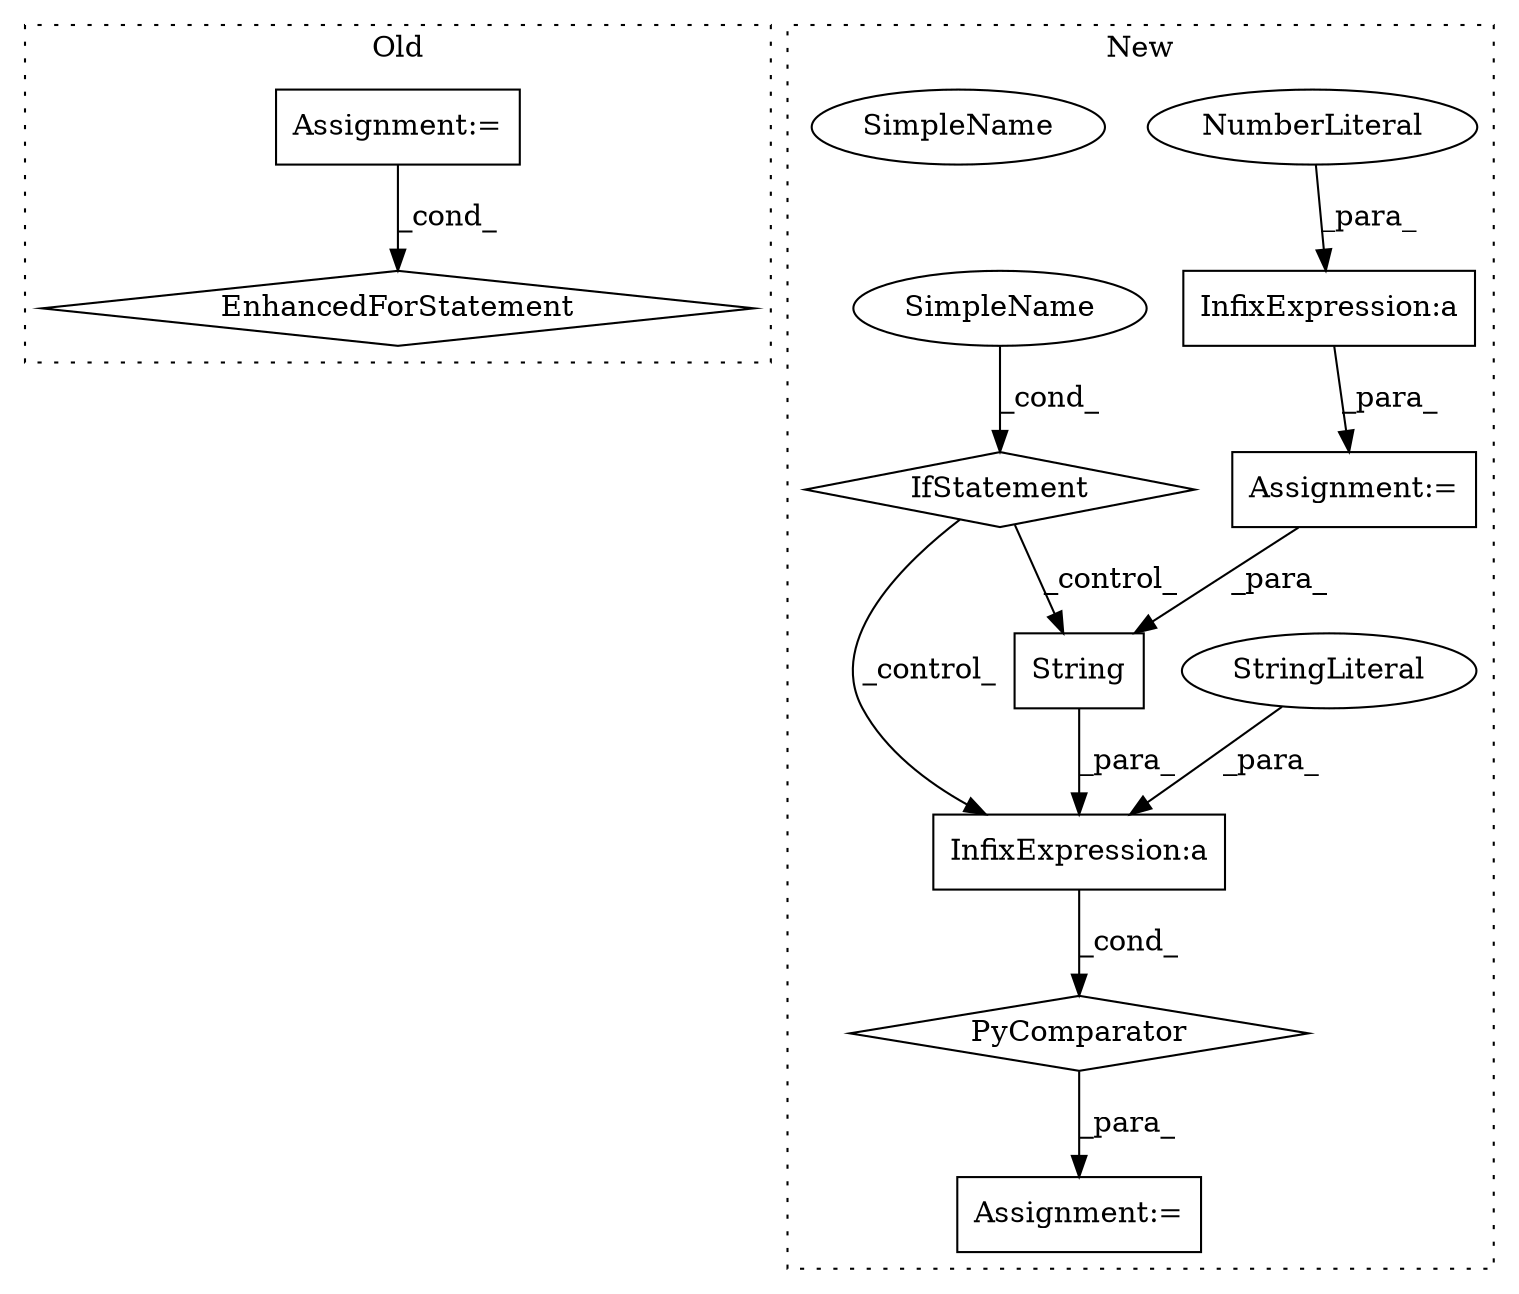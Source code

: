 digraph G {
subgraph cluster0 {
1 [label="EnhancedForStatement" a="70" s="1743,1829" l="53,2" shape="diamond"];
3 [label="Assignment:=" a="7" s="1743,1829" l="53,2" shape="box"];
label = "Old";
style="dotted";
}
subgraph cluster1 {
2 [label="String" a="32" s="1576,1584" l="7,1" shape="box"];
4 [label="Assignment:=" a="7" s="1552" l="12" shape="box"];
5 [label="Assignment:=" a="7" s="1665" l="43" shape="box"];
6 [label="InfixExpression:a" a="27" s="1596" l="3" shape="box"];
7 [label="StringLiteral" a="45" s="1599" l="7" shape="ellipse"];
8 [label="IfStatement" a="25" s="1665" l="43" shape="diamond"];
9 [label="InfixExpression:a" a="27" s="1694" l="3" shape="box"];
10 [label="NumberLiteral" a="34" s="1697" l="1" shape="ellipse"];
11 [label="SimpleName" a="42" s="1703" l="5" shape="ellipse"];
12 [label="PyComparator" a="113" s="1665" l="43" shape="diamond"];
13 [label="SimpleName" a="42" s="1703" l="5" shape="ellipse"];
label = "New";
style="dotted";
}
2 -> 6 [label="_para_"];
3 -> 1 [label="_cond_"];
5 -> 2 [label="_para_"];
6 -> 12 [label="_cond_"];
7 -> 6 [label="_para_"];
8 -> 2 [label="_control_"];
8 -> 6 [label="_control_"];
9 -> 5 [label="_para_"];
10 -> 9 [label="_para_"];
12 -> 4 [label="_para_"];
13 -> 8 [label="_cond_"];
}